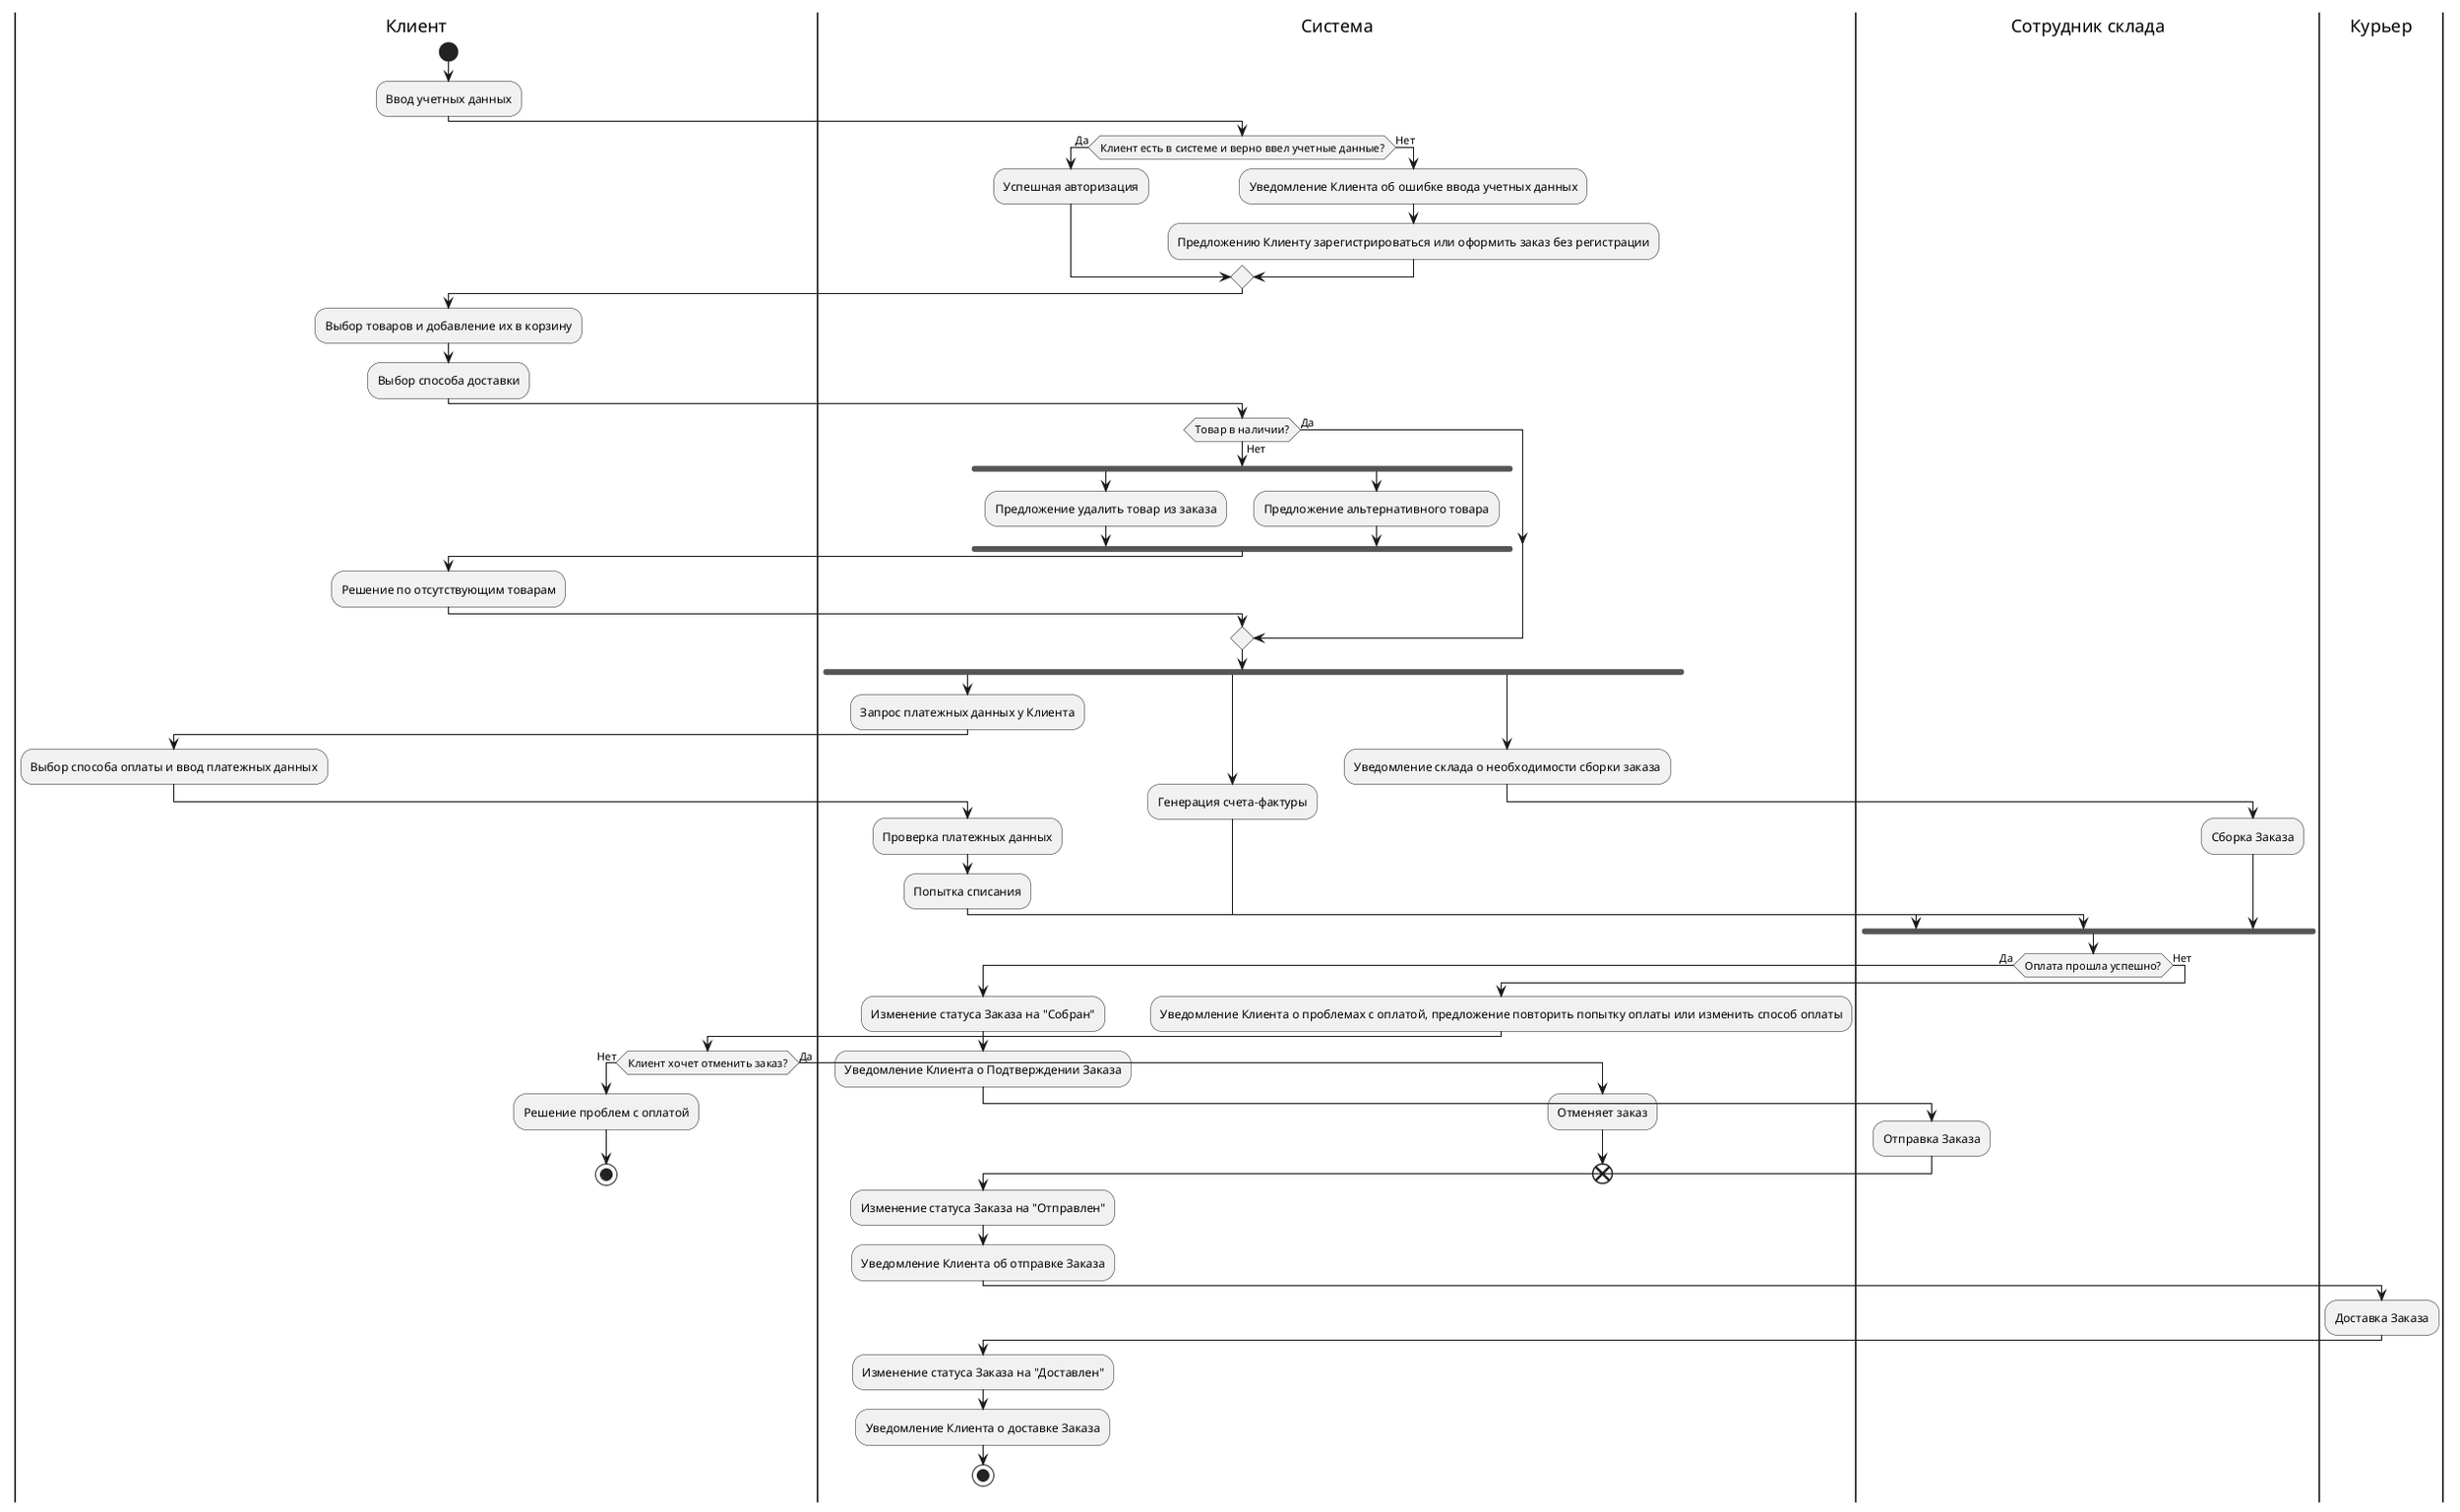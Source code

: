 @startuml and_xor
|Клиент|
start
:Ввод учетных данных;
|Система|
if(Клиент есть в системе и верно ввел учетные данные?) then(Да) 
:Успешная авторизация;
else (Нет)
:Уведомление Клиента об ошибке ввода учетных данных;
:Предложению Клиенту зарегистрироваться или оформить заказ без регистрации;
endif
|Клиент|
:Выбор товаров и добавление их в корзину;
:Выбор способа доставки;
|Система|
if(Товар в наличии?) then(Нет)
|Система|
fork
:Предложение удалить товар из заказа;
fork again
:Предложение альтернативного товара;
end fork
|Клиент|
:Решение по отсутствующим товарам;
else (Да)
endif
|Система|
fork
:Запрос платежных данных у Клиента;
|Клиент|
:Выбор способа оплаты и ввод платежных данных;
|Система|
:Проверка платежных данных;
:Попытка списания;
fork again
:Генерация счета-фактуры;
fork again
:Уведомление склада о необходимости сборки заказа;
|Сотрудник склада|
:Сборка Заказа;
end fork
if(Оплата прошла успешно?) then(Да)
|Система|
:Изменение статуса Заказа на "Собран";
:Уведомление Клиента о Подтверждении Заказа;
|Сотрудник склада|
:Отправка Заказа;
|Система|
:Изменение статуса Заказа на "Отправлен";
:Уведомление Клиента об отправке Заказа;
|Курьер|
:Доставка Заказа;
|Система|
:Изменение статуса Заказа на "Доставлен";
:Уведомление Клиента о доставке Заказа;
stop
else (Нет)
:Уведомление Клиента о проблемах с оплатой, предложение повторить попытку оплаты или изменить способ оплаты;
|Клиент|
if(Клиент хочет отменить заказ?) then(Нет)
:Решение проблем с оплатой;
stop
else (Да)
|Система|
:Отменяет заказ;
end
endif
@enduml